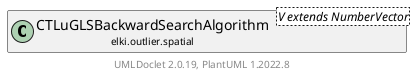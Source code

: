 @startuml
    remove .*\.(Instance|Par|Parameterizer|Factory)$
    set namespaceSeparator none
    hide empty fields
    hide empty methods

    class "<size:14>CTLuGLSBackwardSearchAlgorithm.Par\n<size:10>elki.outlier.spatial" as elki.outlier.spatial.CTLuGLSBackwardSearchAlgorithm.Par<V extends NumberVector> {
        {static} +ALPHA_ID: OptionID
        {static} +K_ID: OptionID
        -alpha: double
        -k: int
        #distance: Distance<? super NumberVector>
        +configure(Parameterization): void
        +make(): CTLuGLSBackwardSearchAlgorithm<V extends NumberVector>
    }

    interface "<size:14>Parameterizer\n<size:10>elki.utilities.optionhandling" as elki.utilities.optionhandling.Parameterizer [[../../utilities/optionhandling/Parameterizer.html]] {
        {abstract} +make(): Object
    }
    class "<size:14>CTLuGLSBackwardSearchAlgorithm\n<size:10>elki.outlier.spatial" as elki.outlier.spatial.CTLuGLSBackwardSearchAlgorithm<V extends NumberVector> [[CTLuGLSBackwardSearchAlgorithm.html]]

    elki.utilities.optionhandling.Parameterizer <|.. elki.outlier.spatial.CTLuGLSBackwardSearchAlgorithm.Par
    elki.outlier.spatial.CTLuGLSBackwardSearchAlgorithm +-- elki.outlier.spatial.CTLuGLSBackwardSearchAlgorithm.Par

    center footer UMLDoclet 2.0.19, PlantUML 1.2022.8
@enduml
